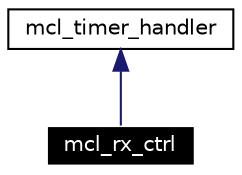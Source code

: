 digraph G
{
  edge [fontname="Helvetica",fontsize=10,labelfontname="Helvetica",labelfontsize=10];
  node [fontname="Helvetica",fontsize=10,shape=record];
  Node112 [label="mcl_rx_ctrl",height=0.2,width=0.4,color="white", fillcolor="black", style="filled" fontcolor="white"];
  Node113 -> Node112 [dir=back,color="midnightblue",fontsize=10,style="solid",fontname="Helvetica"];
  Node113 [label="mcl_timer_handler",height=0.2,width=0.4,color="black",URL="$classmcl__timer__handler.html"];
}
